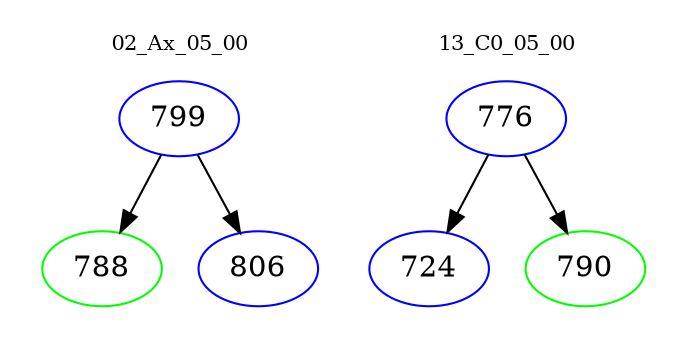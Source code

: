 digraph{
subgraph cluster_0 {
color = white
label = "02_Ax_05_00";
fontsize=10;
T0_799 [label="799", color="blue"]
T0_799 -> T0_788 [color="black"]
T0_788 [label="788", color="green"]
T0_799 -> T0_806 [color="black"]
T0_806 [label="806", color="blue"]
}
subgraph cluster_1 {
color = white
label = "13_C0_05_00";
fontsize=10;
T1_776 [label="776", color="blue"]
T1_776 -> T1_724 [color="black"]
T1_724 [label="724", color="blue"]
T1_776 -> T1_790 [color="black"]
T1_790 [label="790", color="green"]
}
}
